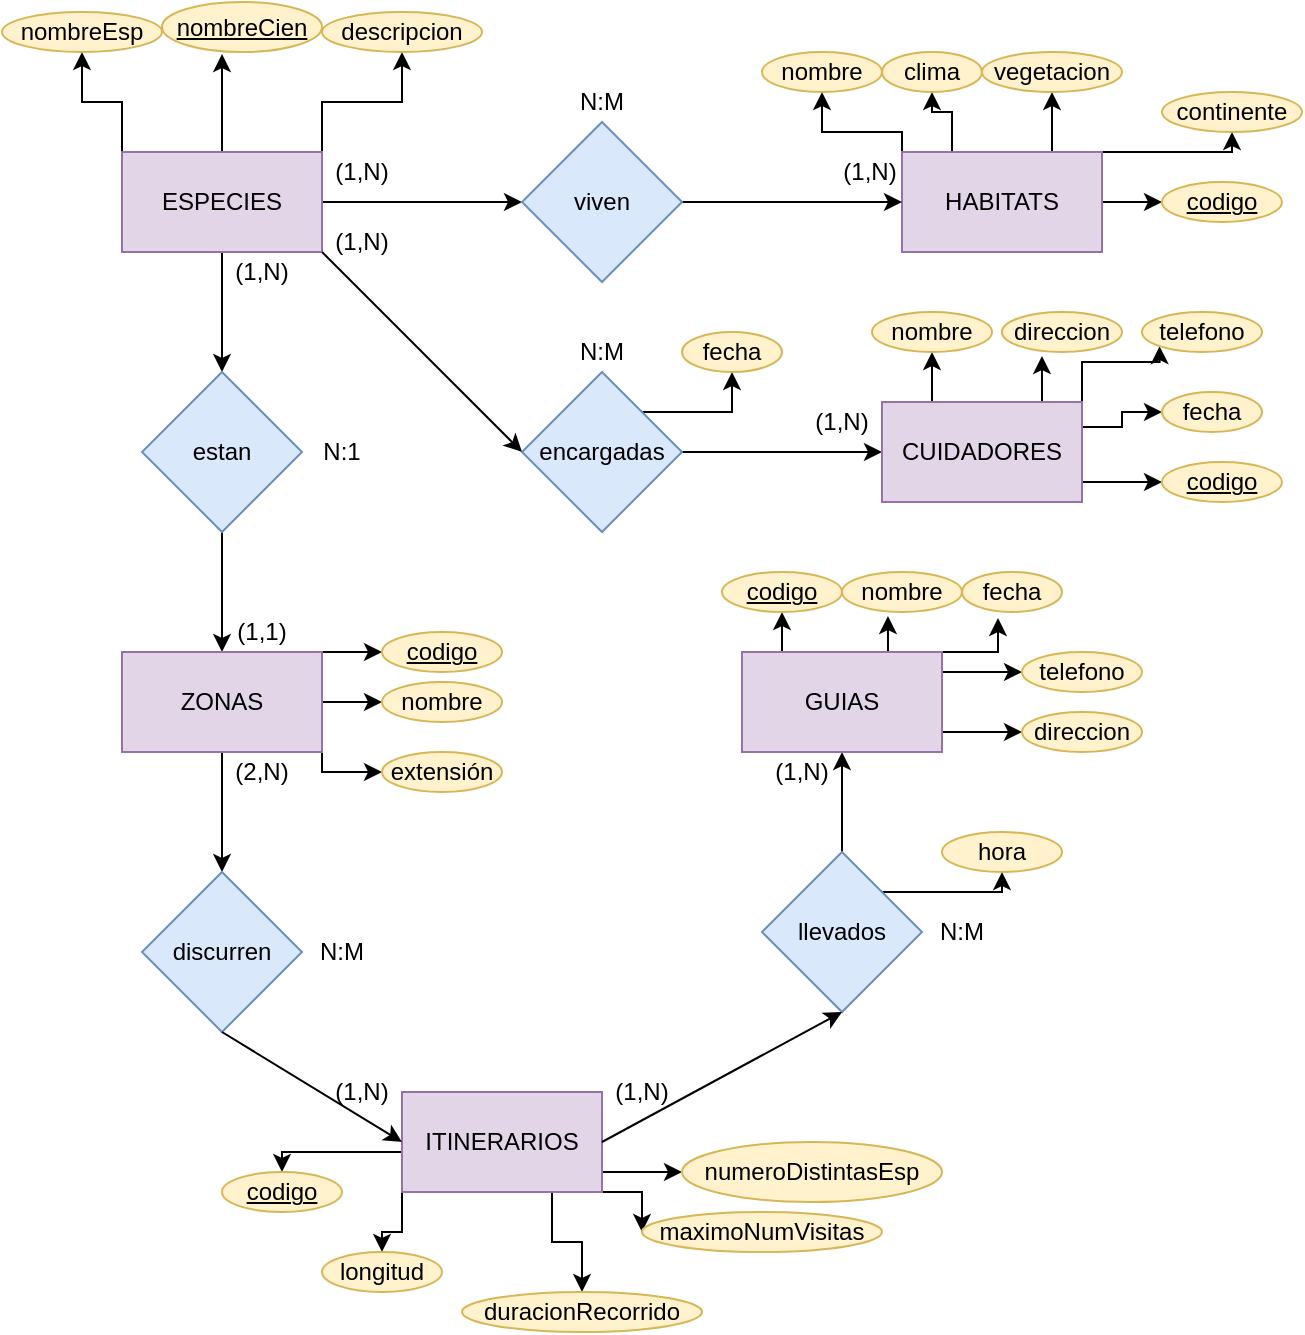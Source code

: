 <mxfile version="13.8.0" type="github">
  <diagram id="hQUJ9Sh-wLd-dtY8V80Z" name="Page-1">
    <mxGraphModel dx="1695" dy="451" grid="1" gridSize="10" guides="1" tooltips="1" connect="1" arrows="1" fold="1" page="1" pageScale="1" pageWidth="827" pageHeight="1169" math="0" shadow="0">
      <root>
        <mxCell id="0" />
        <mxCell id="1" parent="0" />
        <mxCell id="MggrAZkA176uKxSmpHFm-4" style="edgeStyle=orthogonalEdgeStyle;rounded=0;orthogonalLoop=1;jettySize=auto;html=1;entryX=0;entryY=0.5;entryDx=0;entryDy=0;" parent="1" source="MggrAZkA176uKxSmpHFm-1" target="MggrAZkA176uKxSmpHFm-3" edge="1">
          <mxGeometry relative="1" as="geometry" />
        </mxCell>
        <mxCell id="MggrAZkA176uKxSmpHFm-12" style="edgeStyle=orthogonalEdgeStyle;rounded=0;orthogonalLoop=1;jettySize=auto;html=1;exitX=0;exitY=0;exitDx=0;exitDy=0;entryX=0.5;entryY=1;entryDx=0;entryDy=0;" parent="1" source="MggrAZkA176uKxSmpHFm-1" target="MggrAZkA176uKxSmpHFm-6" edge="1">
          <mxGeometry relative="1" as="geometry" />
        </mxCell>
        <mxCell id="MggrAZkA176uKxSmpHFm-13" style="edgeStyle=orthogonalEdgeStyle;rounded=0;orthogonalLoop=1;jettySize=auto;html=1;exitX=0.5;exitY=0;exitDx=0;exitDy=0;entryX=0.375;entryY=1.05;entryDx=0;entryDy=0;entryPerimeter=0;" parent="1" source="MggrAZkA176uKxSmpHFm-1" edge="1">
          <mxGeometry relative="1" as="geometry">
            <mxPoint x="90" y="41" as="targetPoint" />
          </mxGeometry>
        </mxCell>
        <mxCell id="MggrAZkA176uKxSmpHFm-14" style="edgeStyle=orthogonalEdgeStyle;rounded=0;orthogonalLoop=1;jettySize=auto;html=1;exitX=1;exitY=0;exitDx=0;exitDy=0;" parent="1" source="MggrAZkA176uKxSmpHFm-1" target="MggrAZkA176uKxSmpHFm-8" edge="1">
          <mxGeometry relative="1" as="geometry" />
        </mxCell>
        <mxCell id="MggrAZkA176uKxSmpHFm-52" value="" style="edgeStyle=orthogonalEdgeStyle;rounded=0;orthogonalLoop=1;jettySize=auto;html=1;" parent="1" source="MggrAZkA176uKxSmpHFm-1" target="MggrAZkA176uKxSmpHFm-51" edge="1">
          <mxGeometry relative="1" as="geometry" />
        </mxCell>
        <mxCell id="MggrAZkA176uKxSmpHFm-1" value="ESPECIES" style="rounded=0;whiteSpace=wrap;html=1;fillColor=#e1d5e7;strokeColor=#9673a6;" parent="1" vertex="1">
          <mxGeometry x="40" y="90" width="100" height="50" as="geometry" />
        </mxCell>
        <mxCell id="MggrAZkA176uKxSmpHFm-23" style="edgeStyle=orthogonalEdgeStyle;rounded=0;orthogonalLoop=1;jettySize=auto;html=1;exitX=0;exitY=0;exitDx=0;exitDy=0;entryX=0.5;entryY=1;entryDx=0;entryDy=0;" parent="1" source="MggrAZkA176uKxSmpHFm-2" target="MggrAZkA176uKxSmpHFm-9" edge="1">
          <mxGeometry relative="1" as="geometry">
            <Array as="points">
              <mxPoint x="430" y="80" />
              <mxPoint x="390" y="80" />
            </Array>
          </mxGeometry>
        </mxCell>
        <mxCell id="MggrAZkA176uKxSmpHFm-24" style="edgeStyle=orthogonalEdgeStyle;rounded=0;orthogonalLoop=1;jettySize=auto;html=1;exitX=0.25;exitY=0;exitDx=0;exitDy=0;" parent="1" source="MggrAZkA176uKxSmpHFm-2" target="MggrAZkA176uKxSmpHFm-19" edge="1">
          <mxGeometry relative="1" as="geometry" />
        </mxCell>
        <mxCell id="MggrAZkA176uKxSmpHFm-25" style="edgeStyle=orthogonalEdgeStyle;rounded=0;orthogonalLoop=1;jettySize=auto;html=1;exitX=0.75;exitY=0;exitDx=0;exitDy=0;entryX=0.5;entryY=1;entryDx=0;entryDy=0;" parent="1" source="MggrAZkA176uKxSmpHFm-2" target="MggrAZkA176uKxSmpHFm-20" edge="1">
          <mxGeometry relative="1" as="geometry" />
        </mxCell>
        <mxCell id="MggrAZkA176uKxSmpHFm-26" style="edgeStyle=orthogonalEdgeStyle;rounded=0;orthogonalLoop=1;jettySize=auto;html=1;exitX=1;exitY=0.5;exitDx=0;exitDy=0;entryX=0;entryY=0.5;entryDx=0;entryDy=0;" parent="1" source="MggrAZkA176uKxSmpHFm-2" target="MggrAZkA176uKxSmpHFm-18" edge="1">
          <mxGeometry relative="1" as="geometry" />
        </mxCell>
        <mxCell id="MggrAZkA176uKxSmpHFm-28" style="edgeStyle=orthogonalEdgeStyle;rounded=0;orthogonalLoop=1;jettySize=auto;html=1;exitX=1;exitY=0;exitDx=0;exitDy=0;entryX=0.5;entryY=1;entryDx=0;entryDy=0;" parent="1" source="MggrAZkA176uKxSmpHFm-2" target="MggrAZkA176uKxSmpHFm-21" edge="1">
          <mxGeometry relative="1" as="geometry">
            <Array as="points">
              <mxPoint x="595" y="90" />
            </Array>
          </mxGeometry>
        </mxCell>
        <mxCell id="MggrAZkA176uKxSmpHFm-2" value="HABITATS" style="rounded=0;whiteSpace=wrap;html=1;fillColor=#e1d5e7;strokeColor=#9673a6;" parent="1" vertex="1">
          <mxGeometry x="430" y="90" width="100" height="50" as="geometry" />
        </mxCell>
        <mxCell id="MggrAZkA176uKxSmpHFm-5" style="edgeStyle=orthogonalEdgeStyle;rounded=0;orthogonalLoop=1;jettySize=auto;html=1;entryX=0;entryY=0.5;entryDx=0;entryDy=0;" parent="1" source="MggrAZkA176uKxSmpHFm-3" target="MggrAZkA176uKxSmpHFm-2" edge="1">
          <mxGeometry relative="1" as="geometry" />
        </mxCell>
        <mxCell id="MggrAZkA176uKxSmpHFm-3" value="viven" style="rhombus;whiteSpace=wrap;html=1;fillColor=#dae8fc;strokeColor=#6c8ebf;" parent="1" vertex="1">
          <mxGeometry x="240" y="75" width="80" height="80" as="geometry" />
        </mxCell>
        <mxCell id="MggrAZkA176uKxSmpHFm-6" value="nombreEsp" style="ellipse;whiteSpace=wrap;html=1;align=center;fillColor=#fff2cc;strokeColor=#d6b656;" parent="1" vertex="1">
          <mxGeometry x="-20" y="20" width="80" height="20" as="geometry" />
        </mxCell>
        <mxCell id="MggrAZkA176uKxSmpHFm-8" value="descripcion" style="ellipse;whiteSpace=wrap;html=1;align=center;fillColor=#fff2cc;strokeColor=#d6b656;" parent="1" vertex="1">
          <mxGeometry x="140" y="20" width="80" height="20" as="geometry" />
        </mxCell>
        <mxCell id="MggrAZkA176uKxSmpHFm-9" value="nombre" style="ellipse;whiteSpace=wrap;html=1;align=center;fillColor=#fff2cc;strokeColor=#d6b656;" parent="1" vertex="1">
          <mxGeometry x="360" y="40" width="60" height="20" as="geometry" />
        </mxCell>
        <mxCell id="MggrAZkA176uKxSmpHFm-10" value="nombreCien" style="ellipse;whiteSpace=wrap;html=1;align=center;fontStyle=4;fillColor=#fff2cc;strokeColor=#d6b656;" parent="1" vertex="1">
          <mxGeometry x="60" y="15" width="80" height="25" as="geometry" />
        </mxCell>
        <mxCell id="MggrAZkA176uKxSmpHFm-15" value="(1,N)" style="text;html=1;strokeColor=none;fillColor=none;align=center;verticalAlign=middle;whiteSpace=wrap;rounded=0;" parent="1" vertex="1">
          <mxGeometry x="140" y="90" width="40" height="20" as="geometry" />
        </mxCell>
        <mxCell id="MggrAZkA176uKxSmpHFm-16" value="(1,N)" style="text;html=1;strokeColor=none;fillColor=none;align=center;verticalAlign=middle;whiteSpace=wrap;rounded=0;" parent="1" vertex="1">
          <mxGeometry x="394" y="90" width="40" height="20" as="geometry" />
        </mxCell>
        <mxCell id="MggrAZkA176uKxSmpHFm-17" value="N:M" style="text;html=1;strokeColor=none;fillColor=none;align=center;verticalAlign=middle;whiteSpace=wrap;rounded=0;" parent="1" vertex="1">
          <mxGeometry x="260" y="55" width="40" height="20" as="geometry" />
        </mxCell>
        <mxCell id="MggrAZkA176uKxSmpHFm-18" value="codigo" style="ellipse;whiteSpace=wrap;html=1;align=center;fontStyle=4;fillColor=#fff2cc;strokeColor=#d6b656;" parent="1" vertex="1">
          <mxGeometry x="560" y="105" width="60" height="20" as="geometry" />
        </mxCell>
        <mxCell id="MggrAZkA176uKxSmpHFm-19" value="clima" style="ellipse;whiteSpace=wrap;html=1;align=center;fillColor=#fff2cc;strokeColor=#d6b656;" parent="1" vertex="1">
          <mxGeometry x="420" y="40" width="50" height="20" as="geometry" />
        </mxCell>
        <mxCell id="MggrAZkA176uKxSmpHFm-20" value="vegetacion" style="ellipse;whiteSpace=wrap;html=1;align=center;fillColor=#fff2cc;strokeColor=#d6b656;" parent="1" vertex="1">
          <mxGeometry x="470" y="40" width="70" height="20" as="geometry" />
        </mxCell>
        <mxCell id="MggrAZkA176uKxSmpHFm-21" value="continente" style="ellipse;whiteSpace=wrap;html=1;align=center;fillColor=#fff2cc;strokeColor=#d6b656;" parent="1" vertex="1">
          <mxGeometry x="560" y="60" width="70" height="20" as="geometry" />
        </mxCell>
        <mxCell id="MggrAZkA176uKxSmpHFm-33" style="edgeStyle=orthogonalEdgeStyle;rounded=0;orthogonalLoop=1;jettySize=auto;html=1;exitX=1;exitY=0.5;exitDx=0;exitDy=0;entryX=0;entryY=0.5;entryDx=0;entryDy=0;" parent="1" source="MggrAZkA176uKxSmpHFm-31" target="MggrAZkA176uKxSmpHFm-32" edge="1">
          <mxGeometry relative="1" as="geometry" />
        </mxCell>
        <mxCell id="MggrAZkA176uKxSmpHFm-103" style="edgeStyle=orthogonalEdgeStyle;rounded=0;orthogonalLoop=1;jettySize=auto;html=1;exitX=1;exitY=0;exitDx=0;exitDy=0;" parent="1" source="MggrAZkA176uKxSmpHFm-31" target="MggrAZkA176uKxSmpHFm-102" edge="1">
          <mxGeometry relative="1" as="geometry">
            <Array as="points">
              <mxPoint x="345" y="220" />
            </Array>
          </mxGeometry>
        </mxCell>
        <mxCell id="MggrAZkA176uKxSmpHFm-31" value="encargadas" style="rhombus;whiteSpace=wrap;html=1;fillColor=#dae8fc;strokeColor=#6c8ebf;" parent="1" vertex="1">
          <mxGeometry x="240" y="200" width="80" height="80" as="geometry" />
        </mxCell>
        <mxCell id="MggrAZkA176uKxSmpHFm-46" style="edgeStyle=orthogonalEdgeStyle;rounded=0;orthogonalLoop=1;jettySize=auto;html=1;exitX=0.25;exitY=0;exitDx=0;exitDy=0;entryX=0.5;entryY=1;entryDx=0;entryDy=0;" parent="1" source="MggrAZkA176uKxSmpHFm-32" target="MggrAZkA176uKxSmpHFm-41" edge="1">
          <mxGeometry relative="1" as="geometry" />
        </mxCell>
        <mxCell id="MggrAZkA176uKxSmpHFm-47" style="edgeStyle=orthogonalEdgeStyle;rounded=0;orthogonalLoop=1;jettySize=auto;html=1;exitX=0.75;exitY=0;exitDx=0;exitDy=0;entryX=0.333;entryY=1.1;entryDx=0;entryDy=0;entryPerimeter=0;" parent="1" source="MggrAZkA176uKxSmpHFm-32" target="MggrAZkA176uKxSmpHFm-42" edge="1">
          <mxGeometry relative="1" as="geometry" />
        </mxCell>
        <mxCell id="MggrAZkA176uKxSmpHFm-48" style="edgeStyle=orthogonalEdgeStyle;rounded=0;orthogonalLoop=1;jettySize=auto;html=1;exitX=1;exitY=0;exitDx=0;exitDy=0;entryX=0;entryY=1;entryDx=0;entryDy=0;" parent="1" source="MggrAZkA176uKxSmpHFm-32" target="MggrAZkA176uKxSmpHFm-43" edge="1">
          <mxGeometry relative="1" as="geometry">
            <Array as="points">
              <mxPoint x="520" y="195" />
              <mxPoint x="559" y="195" />
            </Array>
          </mxGeometry>
        </mxCell>
        <mxCell id="MggrAZkA176uKxSmpHFm-49" style="edgeStyle=orthogonalEdgeStyle;rounded=0;orthogonalLoop=1;jettySize=auto;html=1;exitX=1;exitY=0.25;exitDx=0;exitDy=0;entryX=0;entryY=0.5;entryDx=0;entryDy=0;" parent="1" source="MggrAZkA176uKxSmpHFm-32" target="MggrAZkA176uKxSmpHFm-44" edge="1">
          <mxGeometry relative="1" as="geometry" />
        </mxCell>
        <mxCell id="MggrAZkA176uKxSmpHFm-50" style="edgeStyle=orthogonalEdgeStyle;rounded=0;orthogonalLoop=1;jettySize=auto;html=1;exitX=1;exitY=0.75;exitDx=0;exitDy=0;entryX=0;entryY=0.5;entryDx=0;entryDy=0;" parent="1" source="MggrAZkA176uKxSmpHFm-32" target="MggrAZkA176uKxSmpHFm-45" edge="1">
          <mxGeometry relative="1" as="geometry">
            <Array as="points">
              <mxPoint x="520" y="255" />
            </Array>
          </mxGeometry>
        </mxCell>
        <mxCell id="MggrAZkA176uKxSmpHFm-32" value="CUIDADORES" style="rounded=0;whiteSpace=wrap;html=1;fillColor=#e1d5e7;strokeColor=#9673a6;" parent="1" vertex="1">
          <mxGeometry x="420" y="215" width="100" height="50" as="geometry" />
        </mxCell>
        <mxCell id="MggrAZkA176uKxSmpHFm-36" value="" style="endArrow=classic;html=1;entryX=0;entryY=0.5;entryDx=0;entryDy=0;" parent="1" target="MggrAZkA176uKxSmpHFm-31" edge="1">
          <mxGeometry width="50" height="50" relative="1" as="geometry">
            <mxPoint x="140" y="140" as="sourcePoint" />
            <mxPoint x="230" y="210" as="targetPoint" />
          </mxGeometry>
        </mxCell>
        <mxCell id="MggrAZkA176uKxSmpHFm-38" value="N:M" style="text;html=1;strokeColor=none;fillColor=none;align=center;verticalAlign=middle;whiteSpace=wrap;rounded=0;" parent="1" vertex="1">
          <mxGeometry x="260" y="180" width="40" height="20" as="geometry" />
        </mxCell>
        <mxCell id="MggrAZkA176uKxSmpHFm-39" value="(1,N)" style="text;html=1;strokeColor=none;fillColor=none;align=center;verticalAlign=middle;whiteSpace=wrap;rounded=0;" parent="1" vertex="1">
          <mxGeometry x="140" y="125" width="40" height="20" as="geometry" />
        </mxCell>
        <mxCell id="MggrAZkA176uKxSmpHFm-40" value="(1,N)" style="text;html=1;strokeColor=none;fillColor=none;align=center;verticalAlign=middle;whiteSpace=wrap;rounded=0;" parent="1" vertex="1">
          <mxGeometry x="380" y="215" width="40" height="20" as="geometry" />
        </mxCell>
        <mxCell id="MggrAZkA176uKxSmpHFm-41" value="nombre" style="ellipse;whiteSpace=wrap;html=1;align=center;fillColor=#fff2cc;strokeColor=#d6b656;" parent="1" vertex="1">
          <mxGeometry x="415" y="170" width="60" height="20" as="geometry" />
        </mxCell>
        <mxCell id="MggrAZkA176uKxSmpHFm-42" value="direccion" style="ellipse;whiteSpace=wrap;html=1;align=center;fillColor=#fff2cc;strokeColor=#d6b656;" parent="1" vertex="1">
          <mxGeometry x="480" y="170" width="60" height="20" as="geometry" />
        </mxCell>
        <mxCell id="MggrAZkA176uKxSmpHFm-43" value="telefono" style="ellipse;whiteSpace=wrap;html=1;align=center;fillColor=#fff2cc;strokeColor=#d6b656;" parent="1" vertex="1">
          <mxGeometry x="550" y="170" width="60" height="20" as="geometry" />
        </mxCell>
        <mxCell id="MggrAZkA176uKxSmpHFm-44" value="fecha" style="ellipse;whiteSpace=wrap;html=1;align=center;fillColor=#fff2cc;strokeColor=#d6b656;" parent="1" vertex="1">
          <mxGeometry x="560" y="210" width="50" height="20" as="geometry" />
        </mxCell>
        <mxCell id="MggrAZkA176uKxSmpHFm-45" value="codigo" style="ellipse;whiteSpace=wrap;html=1;align=center;fontStyle=4;fillColor=#fff2cc;strokeColor=#d6b656;" parent="1" vertex="1">
          <mxGeometry x="560" y="245" width="60" height="20" as="geometry" />
        </mxCell>
        <mxCell id="MggrAZkA176uKxSmpHFm-54" value="" style="edgeStyle=orthogonalEdgeStyle;rounded=0;orthogonalLoop=1;jettySize=auto;html=1;" parent="1" source="MggrAZkA176uKxSmpHFm-51" target="MggrAZkA176uKxSmpHFm-53" edge="1">
          <mxGeometry relative="1" as="geometry" />
        </mxCell>
        <mxCell id="MggrAZkA176uKxSmpHFm-51" value="estan" style="rhombus;whiteSpace=wrap;html=1;fillColor=#dae8fc;strokeColor=#6c8ebf;" parent="1" vertex="1">
          <mxGeometry x="50" y="200" width="80" height="80" as="geometry" />
        </mxCell>
        <mxCell id="MggrAZkA176uKxSmpHFm-59" value="" style="edgeStyle=orthogonalEdgeStyle;rounded=0;orthogonalLoop=1;jettySize=auto;html=1;" parent="1" source="MggrAZkA176uKxSmpHFm-53" target="MggrAZkA176uKxSmpHFm-58" edge="1">
          <mxGeometry relative="1" as="geometry" />
        </mxCell>
        <mxCell id="MggrAZkA176uKxSmpHFm-72" style="edgeStyle=orthogonalEdgeStyle;rounded=0;orthogonalLoop=1;jettySize=auto;html=1;exitX=1;exitY=0;exitDx=0;exitDy=0;entryX=0;entryY=0.5;entryDx=0;entryDy=0;" parent="1" source="MggrAZkA176uKxSmpHFm-53" target="MggrAZkA176uKxSmpHFm-68" edge="1">
          <mxGeometry relative="1" as="geometry" />
        </mxCell>
        <mxCell id="MggrAZkA176uKxSmpHFm-77" style="edgeStyle=orthogonalEdgeStyle;rounded=0;orthogonalLoop=1;jettySize=auto;html=1;exitX=1;exitY=0.5;exitDx=0;exitDy=0;entryX=0;entryY=0.5;entryDx=0;entryDy=0;" parent="1" source="MggrAZkA176uKxSmpHFm-53" target="MggrAZkA176uKxSmpHFm-69" edge="1">
          <mxGeometry relative="1" as="geometry" />
        </mxCell>
        <mxCell id="MggrAZkA176uKxSmpHFm-79" style="edgeStyle=orthogonalEdgeStyle;rounded=0;orthogonalLoop=1;jettySize=auto;html=1;exitX=1;exitY=1;exitDx=0;exitDy=0;" parent="1" source="MggrAZkA176uKxSmpHFm-53" target="MggrAZkA176uKxSmpHFm-70" edge="1">
          <mxGeometry relative="1" as="geometry">
            <Array as="points">
              <mxPoint x="140" y="400" />
            </Array>
          </mxGeometry>
        </mxCell>
        <mxCell id="MggrAZkA176uKxSmpHFm-53" value="ZONAS" style="rounded=0;whiteSpace=wrap;html=1;fillColor=#e1d5e7;strokeColor=#9673a6;" parent="1" vertex="1">
          <mxGeometry x="40" y="340" width="100" height="50" as="geometry" />
        </mxCell>
        <mxCell id="MggrAZkA176uKxSmpHFm-55" value="(1,N)" style="text;html=1;strokeColor=none;fillColor=none;align=center;verticalAlign=middle;whiteSpace=wrap;rounded=0;" parent="1" vertex="1">
          <mxGeometry x="90" y="140" width="40" height="20" as="geometry" />
        </mxCell>
        <mxCell id="MggrAZkA176uKxSmpHFm-56" value="N:1" style="text;html=1;strokeColor=none;fillColor=none;align=center;verticalAlign=middle;whiteSpace=wrap;rounded=0;" parent="1" vertex="1">
          <mxGeometry x="130" y="230" width="40" height="20" as="geometry" />
        </mxCell>
        <mxCell id="MggrAZkA176uKxSmpHFm-57" value="(1,1)" style="text;html=1;strokeColor=none;fillColor=none;align=center;verticalAlign=middle;whiteSpace=wrap;rounded=0;" parent="1" vertex="1">
          <mxGeometry x="90" y="320" width="40" height="20" as="geometry" />
        </mxCell>
        <mxCell id="MggrAZkA176uKxSmpHFm-58" value="discurren" style="rhombus;whiteSpace=wrap;html=1;fillColor=#dae8fc;strokeColor=#6c8ebf;" parent="1" vertex="1">
          <mxGeometry x="50" y="450" width="80" height="80" as="geometry" />
        </mxCell>
        <mxCell id="MggrAZkA176uKxSmpHFm-109" style="edgeStyle=orthogonalEdgeStyle;rounded=0;orthogonalLoop=1;jettySize=auto;html=1;exitX=0;exitY=1;exitDx=0;exitDy=0;" parent="1" source="MggrAZkA176uKxSmpHFm-60" target="MggrAZkA176uKxSmpHFm-105" edge="1">
          <mxGeometry relative="1" as="geometry" />
        </mxCell>
        <mxCell id="MggrAZkA176uKxSmpHFm-110" style="edgeStyle=orthogonalEdgeStyle;rounded=0;orthogonalLoop=1;jettySize=auto;html=1;exitX=0.75;exitY=1;exitDx=0;exitDy=0;" parent="1" source="MggrAZkA176uKxSmpHFm-60" target="MggrAZkA176uKxSmpHFm-106" edge="1">
          <mxGeometry relative="1" as="geometry" />
        </mxCell>
        <mxCell id="MggrAZkA176uKxSmpHFm-111" style="edgeStyle=orthogonalEdgeStyle;rounded=0;orthogonalLoop=1;jettySize=auto;html=1;exitX=1;exitY=1;exitDx=0;exitDy=0;entryX=0;entryY=0.5;entryDx=0;entryDy=0;" parent="1" source="MggrAZkA176uKxSmpHFm-60" target="MggrAZkA176uKxSmpHFm-107" edge="1">
          <mxGeometry relative="1" as="geometry" />
        </mxCell>
        <mxCell id="MggrAZkA176uKxSmpHFm-113" style="edgeStyle=orthogonalEdgeStyle;rounded=0;orthogonalLoop=1;jettySize=auto;html=1;exitX=1;exitY=0.75;exitDx=0;exitDy=0;entryX=0;entryY=0.5;entryDx=0;entryDy=0;" parent="1" source="MggrAZkA176uKxSmpHFm-60" target="MggrAZkA176uKxSmpHFm-108" edge="1">
          <mxGeometry relative="1" as="geometry">
            <Array as="points">
              <mxPoint x="280" y="600" />
            </Array>
          </mxGeometry>
        </mxCell>
        <mxCell id="MggrAZkA176uKxSmpHFm-114" style="edgeStyle=orthogonalEdgeStyle;rounded=0;orthogonalLoop=1;jettySize=auto;html=1;exitX=0;exitY=0.75;exitDx=0;exitDy=0;entryX=0.5;entryY=0;entryDx=0;entryDy=0;" parent="1" source="MggrAZkA176uKxSmpHFm-60" target="MggrAZkA176uKxSmpHFm-104" edge="1">
          <mxGeometry relative="1" as="geometry">
            <Array as="points">
              <mxPoint x="180" y="590" />
              <mxPoint x="120" y="590" />
            </Array>
          </mxGeometry>
        </mxCell>
        <mxCell id="MggrAZkA176uKxSmpHFm-60" value="ITINERARIOS" style="rounded=0;whiteSpace=wrap;html=1;fillColor=#e1d5e7;strokeColor=#9673a6;" parent="1" vertex="1">
          <mxGeometry x="180" y="560" width="100" height="50" as="geometry" />
        </mxCell>
        <mxCell id="MggrAZkA176uKxSmpHFm-62" value="" style="endArrow=classic;html=1;entryX=0;entryY=0.5;entryDx=0;entryDy=0;exitX=0.5;exitY=1;exitDx=0;exitDy=0;" parent="1" source="MggrAZkA176uKxSmpHFm-58" target="MggrAZkA176uKxSmpHFm-60" edge="1">
          <mxGeometry width="50" height="50" relative="1" as="geometry">
            <mxPoint x="90" y="540" as="sourcePoint" />
            <mxPoint x="140" y="490" as="targetPoint" />
          </mxGeometry>
        </mxCell>
        <mxCell id="MggrAZkA176uKxSmpHFm-67" value="" style="edgeStyle=orthogonalEdgeStyle;rounded=0;orthogonalLoop=1;jettySize=auto;html=1;" parent="1" source="MggrAZkA176uKxSmpHFm-63" target="MggrAZkA176uKxSmpHFm-66" edge="1">
          <mxGeometry relative="1" as="geometry" />
        </mxCell>
        <mxCell id="MggrAZkA176uKxSmpHFm-101" style="edgeStyle=orthogonalEdgeStyle;rounded=0;orthogonalLoop=1;jettySize=auto;html=1;exitX=1;exitY=0;exitDx=0;exitDy=0;entryX=0.5;entryY=1;entryDx=0;entryDy=0;" parent="1" source="MggrAZkA176uKxSmpHFm-63" target="MggrAZkA176uKxSmpHFm-97" edge="1">
          <mxGeometry relative="1" as="geometry">
            <Array as="points">
              <mxPoint x="480" y="460" />
            </Array>
          </mxGeometry>
        </mxCell>
        <mxCell id="MggrAZkA176uKxSmpHFm-63" value="llevados" style="rhombus;whiteSpace=wrap;html=1;fillColor=#dae8fc;strokeColor=#6c8ebf;" parent="1" vertex="1">
          <mxGeometry x="360" y="440" width="80" height="80" as="geometry" />
        </mxCell>
        <mxCell id="MggrAZkA176uKxSmpHFm-65" value="" style="endArrow=classic;html=1;entryX=0.5;entryY=1;entryDx=0;entryDy=0;" parent="1" target="MggrAZkA176uKxSmpHFm-63" edge="1">
          <mxGeometry width="50" height="50" relative="1" as="geometry">
            <mxPoint x="280" y="585" as="sourcePoint" />
            <mxPoint x="330" y="535" as="targetPoint" />
          </mxGeometry>
        </mxCell>
        <mxCell id="MggrAZkA176uKxSmpHFm-92" style="edgeStyle=orthogonalEdgeStyle;rounded=0;orthogonalLoop=1;jettySize=auto;html=1;exitX=0.25;exitY=0;exitDx=0;exitDy=0;entryX=0.5;entryY=1;entryDx=0;entryDy=0;" parent="1" source="MggrAZkA176uKxSmpHFm-66" target="MggrAZkA176uKxSmpHFm-87" edge="1">
          <mxGeometry relative="1" as="geometry" />
        </mxCell>
        <mxCell id="MggrAZkA176uKxSmpHFm-93" style="edgeStyle=orthogonalEdgeStyle;rounded=0;orthogonalLoop=1;jettySize=auto;html=1;exitX=0.75;exitY=0;exitDx=0;exitDy=0;entryX=0.383;entryY=1.1;entryDx=0;entryDy=0;entryPerimeter=0;" parent="1" source="MggrAZkA176uKxSmpHFm-66" target="MggrAZkA176uKxSmpHFm-86" edge="1">
          <mxGeometry relative="1" as="geometry" />
        </mxCell>
        <mxCell id="MggrAZkA176uKxSmpHFm-94" style="edgeStyle=orthogonalEdgeStyle;rounded=0;orthogonalLoop=1;jettySize=auto;html=1;exitX=1;exitY=0.75;exitDx=0;exitDy=0;entryX=0;entryY=0.5;entryDx=0;entryDy=0;" parent="1" source="MggrAZkA176uKxSmpHFm-66" target="MggrAZkA176uKxSmpHFm-89" edge="1">
          <mxGeometry relative="1" as="geometry">
            <Array as="points">
              <mxPoint x="450" y="380" />
            </Array>
          </mxGeometry>
        </mxCell>
        <mxCell id="MggrAZkA176uKxSmpHFm-95" style="edgeStyle=orthogonalEdgeStyle;rounded=0;orthogonalLoop=1;jettySize=auto;html=1;exitX=1;exitY=0.25;exitDx=0;exitDy=0;entryX=0;entryY=0.5;entryDx=0;entryDy=0;" parent="1" source="MggrAZkA176uKxSmpHFm-66" target="MggrAZkA176uKxSmpHFm-90" edge="1">
          <mxGeometry relative="1" as="geometry">
            <Array as="points">
              <mxPoint x="450" y="350" />
            </Array>
          </mxGeometry>
        </mxCell>
        <mxCell id="MggrAZkA176uKxSmpHFm-96" style="edgeStyle=orthogonalEdgeStyle;rounded=0;orthogonalLoop=1;jettySize=auto;html=1;exitX=1;exitY=0;exitDx=0;exitDy=0;entryX=0.36;entryY=1.15;entryDx=0;entryDy=0;entryPerimeter=0;" parent="1" source="MggrAZkA176uKxSmpHFm-66" target="MggrAZkA176uKxSmpHFm-88" edge="1">
          <mxGeometry relative="1" as="geometry" />
        </mxCell>
        <mxCell id="MggrAZkA176uKxSmpHFm-66" value="GUIAS" style="rounded=0;whiteSpace=wrap;html=1;fillColor=#e1d5e7;strokeColor=#9673a6;" parent="1" vertex="1">
          <mxGeometry x="350" y="340" width="100" height="50" as="geometry" />
        </mxCell>
        <mxCell id="MggrAZkA176uKxSmpHFm-68" value="codigo" style="ellipse;whiteSpace=wrap;html=1;align=center;fontStyle=4;fillColor=#fff2cc;strokeColor=#d6b656;" parent="1" vertex="1">
          <mxGeometry x="170" y="330" width="60" height="20" as="geometry" />
        </mxCell>
        <mxCell id="MggrAZkA176uKxSmpHFm-69" value="nombre" style="ellipse;whiteSpace=wrap;html=1;align=center;fillColor=#fff2cc;strokeColor=#d6b656;" parent="1" vertex="1">
          <mxGeometry x="170" y="355" width="60" height="20" as="geometry" />
        </mxCell>
        <mxCell id="MggrAZkA176uKxSmpHFm-70" value="extensión" style="ellipse;whiteSpace=wrap;html=1;align=center;fillColor=#fff2cc;strokeColor=#d6b656;" parent="1" vertex="1">
          <mxGeometry x="170" y="390" width="60" height="20" as="geometry" />
        </mxCell>
        <mxCell id="MggrAZkA176uKxSmpHFm-80" value="(2,N)" style="text;html=1;strokeColor=none;fillColor=none;align=center;verticalAlign=middle;whiteSpace=wrap;rounded=0;" parent="1" vertex="1">
          <mxGeometry x="90" y="390" width="40" height="20" as="geometry" />
        </mxCell>
        <mxCell id="MggrAZkA176uKxSmpHFm-81" value="N:M" style="text;html=1;strokeColor=none;fillColor=none;align=center;verticalAlign=middle;whiteSpace=wrap;rounded=0;" parent="1" vertex="1">
          <mxGeometry x="130" y="480" width="40" height="20" as="geometry" />
        </mxCell>
        <mxCell id="MggrAZkA176uKxSmpHFm-82" value="(1,N)" style="text;html=1;strokeColor=none;fillColor=none;align=center;verticalAlign=middle;whiteSpace=wrap;rounded=0;" parent="1" vertex="1">
          <mxGeometry x="140" y="550" width="40" height="20" as="geometry" />
        </mxCell>
        <mxCell id="MggrAZkA176uKxSmpHFm-83" value="(1,N)" style="text;html=1;strokeColor=none;fillColor=none;align=center;verticalAlign=middle;whiteSpace=wrap;rounded=0;" parent="1" vertex="1">
          <mxGeometry x="280" y="550" width="40" height="20" as="geometry" />
        </mxCell>
        <mxCell id="MggrAZkA176uKxSmpHFm-84" value="N:M" style="text;html=1;strokeColor=none;fillColor=none;align=center;verticalAlign=middle;whiteSpace=wrap;rounded=0;" parent="1" vertex="1">
          <mxGeometry x="440" y="470" width="40" height="20" as="geometry" />
        </mxCell>
        <mxCell id="MggrAZkA176uKxSmpHFm-85" value="(1,N)" style="text;html=1;strokeColor=none;fillColor=none;align=center;verticalAlign=middle;whiteSpace=wrap;rounded=0;" parent="1" vertex="1">
          <mxGeometry x="360" y="390" width="40" height="20" as="geometry" />
        </mxCell>
        <mxCell id="MggrAZkA176uKxSmpHFm-86" value="nombre" style="ellipse;whiteSpace=wrap;html=1;align=center;fillColor=#fff2cc;strokeColor=#d6b656;" parent="1" vertex="1">
          <mxGeometry x="400" y="300" width="60" height="20" as="geometry" />
        </mxCell>
        <mxCell id="MggrAZkA176uKxSmpHFm-87" value="codigo" style="ellipse;whiteSpace=wrap;html=1;align=center;fontStyle=4;fillColor=#fff2cc;strokeColor=#d6b656;" parent="1" vertex="1">
          <mxGeometry x="340" y="300" width="60" height="20" as="geometry" />
        </mxCell>
        <mxCell id="MggrAZkA176uKxSmpHFm-88" value="fecha" style="ellipse;whiteSpace=wrap;html=1;align=center;fillColor=#fff2cc;strokeColor=#d6b656;" parent="1" vertex="1">
          <mxGeometry x="460" y="300" width="50" height="20" as="geometry" />
        </mxCell>
        <mxCell id="MggrAZkA176uKxSmpHFm-89" value="direccion" style="ellipse;whiteSpace=wrap;html=1;align=center;fillColor=#fff2cc;strokeColor=#d6b656;" parent="1" vertex="1">
          <mxGeometry x="490" y="370" width="60" height="20" as="geometry" />
        </mxCell>
        <mxCell id="MggrAZkA176uKxSmpHFm-90" value="telefono" style="ellipse;whiteSpace=wrap;html=1;align=center;fillColor=#fff2cc;strokeColor=#d6b656;" parent="1" vertex="1">
          <mxGeometry x="490" y="340" width="60" height="20" as="geometry" />
        </mxCell>
        <mxCell id="MggrAZkA176uKxSmpHFm-97" value="hora" style="ellipse;whiteSpace=wrap;html=1;align=center;fillColor=#fff2cc;strokeColor=#d6b656;" parent="1" vertex="1">
          <mxGeometry x="450" y="430" width="60" height="20" as="geometry" />
        </mxCell>
        <mxCell id="MggrAZkA176uKxSmpHFm-102" value="fecha" style="ellipse;whiteSpace=wrap;html=1;align=center;fillColor=#fff2cc;strokeColor=#d6b656;" parent="1" vertex="1">
          <mxGeometry x="320" y="180" width="50" height="20" as="geometry" />
        </mxCell>
        <mxCell id="MggrAZkA176uKxSmpHFm-104" value="codigo" style="ellipse;whiteSpace=wrap;html=1;align=center;fontStyle=4;fillColor=#fff2cc;strokeColor=#d6b656;" parent="1" vertex="1">
          <mxGeometry x="90" y="600" width="60" height="20" as="geometry" />
        </mxCell>
        <mxCell id="MggrAZkA176uKxSmpHFm-105" value="longitud" style="ellipse;whiteSpace=wrap;html=1;align=center;fillColor=#fff2cc;strokeColor=#d6b656;" parent="1" vertex="1">
          <mxGeometry x="140" y="640" width="60" height="20" as="geometry" />
        </mxCell>
        <mxCell id="MggrAZkA176uKxSmpHFm-106" value="duracionRecorrido" style="ellipse;whiteSpace=wrap;html=1;align=center;fillColor=#fff2cc;strokeColor=#d6b656;" parent="1" vertex="1">
          <mxGeometry x="210" y="660" width="120" height="20" as="geometry" />
        </mxCell>
        <mxCell id="MggrAZkA176uKxSmpHFm-107" value="maximoNumVisitas" style="ellipse;whiteSpace=wrap;html=1;align=center;fillColor=#fff2cc;strokeColor=#d6b656;" parent="1" vertex="1">
          <mxGeometry x="300" y="620" width="120" height="20" as="geometry" />
        </mxCell>
        <mxCell id="MggrAZkA176uKxSmpHFm-108" value="numeroDistintasEsp" style="ellipse;whiteSpace=wrap;html=1;align=center;fillColor=#fff2cc;strokeColor=#d6b656;" parent="1" vertex="1">
          <mxGeometry x="320" y="585" width="130" height="30" as="geometry" />
        </mxCell>
      </root>
    </mxGraphModel>
  </diagram>
</mxfile>
